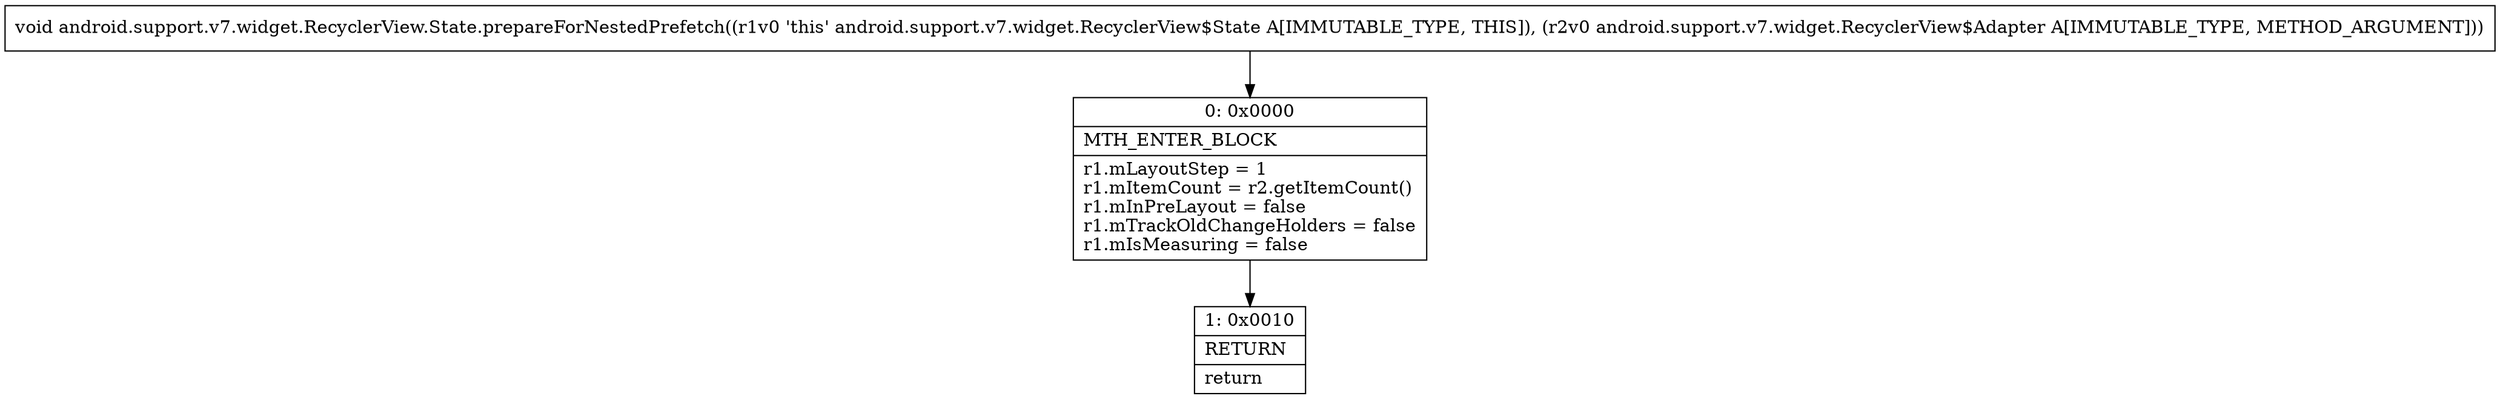 digraph "CFG forandroid.support.v7.widget.RecyclerView.State.prepareForNestedPrefetch(Landroid\/support\/v7\/widget\/RecyclerView$Adapter;)V" {
Node_0 [shape=record,label="{0\:\ 0x0000|MTH_ENTER_BLOCK\l|r1.mLayoutStep = 1\lr1.mItemCount = r2.getItemCount()\lr1.mInPreLayout = false\lr1.mTrackOldChangeHolders = false\lr1.mIsMeasuring = false\l}"];
Node_1 [shape=record,label="{1\:\ 0x0010|RETURN\l|return\l}"];
MethodNode[shape=record,label="{void android.support.v7.widget.RecyclerView.State.prepareForNestedPrefetch((r1v0 'this' android.support.v7.widget.RecyclerView$State A[IMMUTABLE_TYPE, THIS]), (r2v0 android.support.v7.widget.RecyclerView$Adapter A[IMMUTABLE_TYPE, METHOD_ARGUMENT])) }"];
MethodNode -> Node_0;
Node_0 -> Node_1;
}


